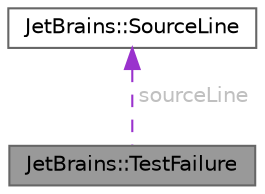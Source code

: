 digraph "JetBrains::TestFailure"
{
 // LATEX_PDF_SIZE
  bgcolor="transparent";
  edge [fontname=Helvetica,fontsize=10,labelfontname=Helvetica,labelfontsize=10];
  node [fontname=Helvetica,fontsize=10,shape=box,height=0.2,width=0.4];
  Node1 [id="Node000001",label="JetBrains::TestFailure",height=0.2,width=0.4,color="gray40", fillcolor="grey60", style="filled", fontcolor="black",tooltip=" "];
  Node2 -> Node1 [id="edge1_Node000001_Node000002",dir="back",color="darkorchid3",style="dashed",tooltip=" ",label=" sourceLine",fontcolor="grey" ];
  Node2 [id="Node000002",label="JetBrains::SourceLine",height=0.2,width=0.4,color="gray40", fillcolor="white", style="filled",URL="$class_jet_brains_1_1_source_line.html",tooltip=" "];
}
